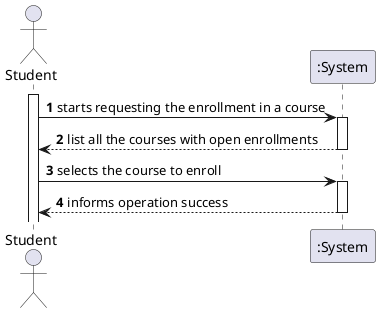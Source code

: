 @startuml

autonumber
actor "Student" as usr

participant ":System" as sys


activate usr
usr -> sys : starts requesting the enrollment in a course

activate sys
sys --> usr : list all the courses with open enrollments
deactivate sys
usr -> sys : selects the course to enroll

activate sys
sys --> usr : informs operation success
deactivate sys


@enduml
